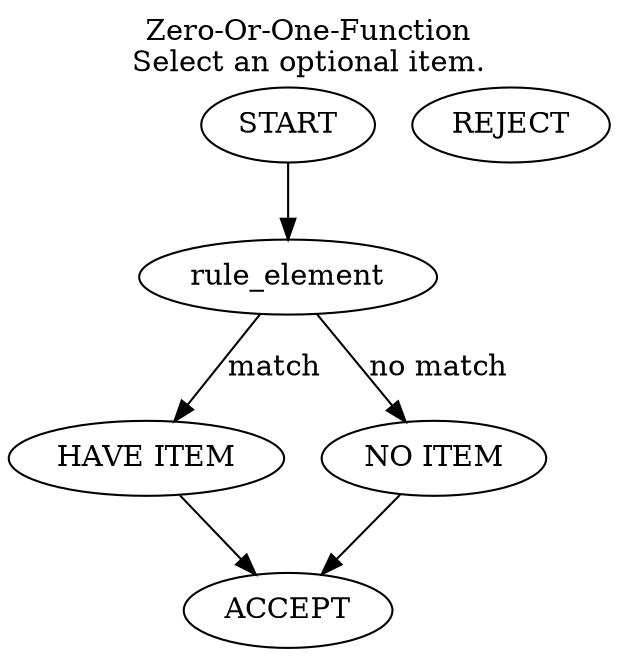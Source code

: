 digraph X {

label="Zero-Or-One-Function\nSelect an optional item.\n"
labelloc="t"
//rankdir="LR"

"START" -> "rule_element"

"rule_element" -> "HAVE ITEM" [label="match"]
"rule_element" -> "NO ITEM" [label="no match"]

"NO ITEM" -> "ACCEPT"
"HAVE ITEM" -> "ACCEPT"

"REJECT"

}
